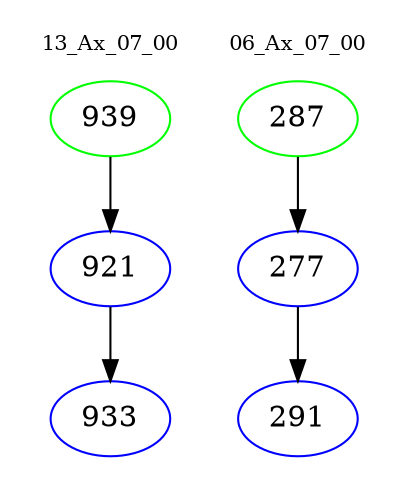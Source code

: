 digraph{
subgraph cluster_0 {
color = white
label = "13_Ax_07_00";
fontsize=10;
T0_939 [label="939", color="green"]
T0_939 -> T0_921 [color="black"]
T0_921 [label="921", color="blue"]
T0_921 -> T0_933 [color="black"]
T0_933 [label="933", color="blue"]
}
subgraph cluster_1 {
color = white
label = "06_Ax_07_00";
fontsize=10;
T1_287 [label="287", color="green"]
T1_287 -> T1_277 [color="black"]
T1_277 [label="277", color="blue"]
T1_277 -> T1_291 [color="black"]
T1_291 [label="291", color="blue"]
}
}
